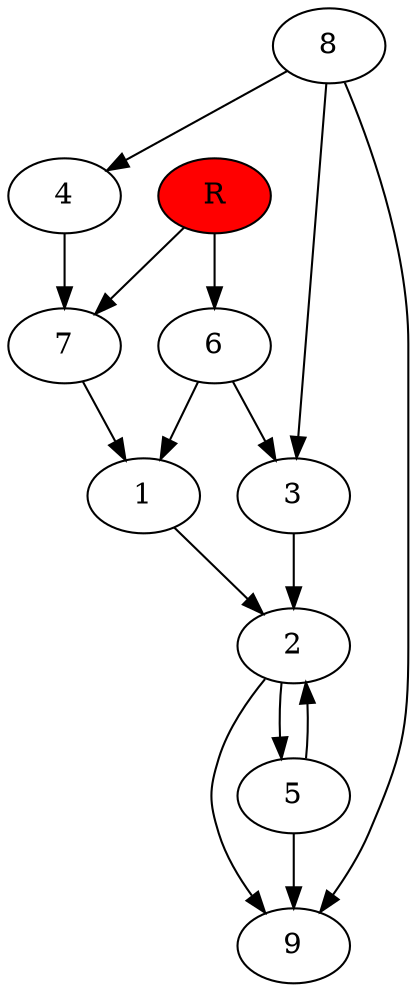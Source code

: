digraph prb30875 {
	1
	2
	3
	4
	5
	6
	7
	8
	R [fillcolor="#ff0000" style=filled]
	1 -> 2
	2 -> 5
	2 -> 9
	3 -> 2
	4 -> 7
	5 -> 2
	5 -> 9
	6 -> 1
	6 -> 3
	7 -> 1
	8 -> 3
	8 -> 4
	8 -> 9
	R -> 6
	R -> 7
}
